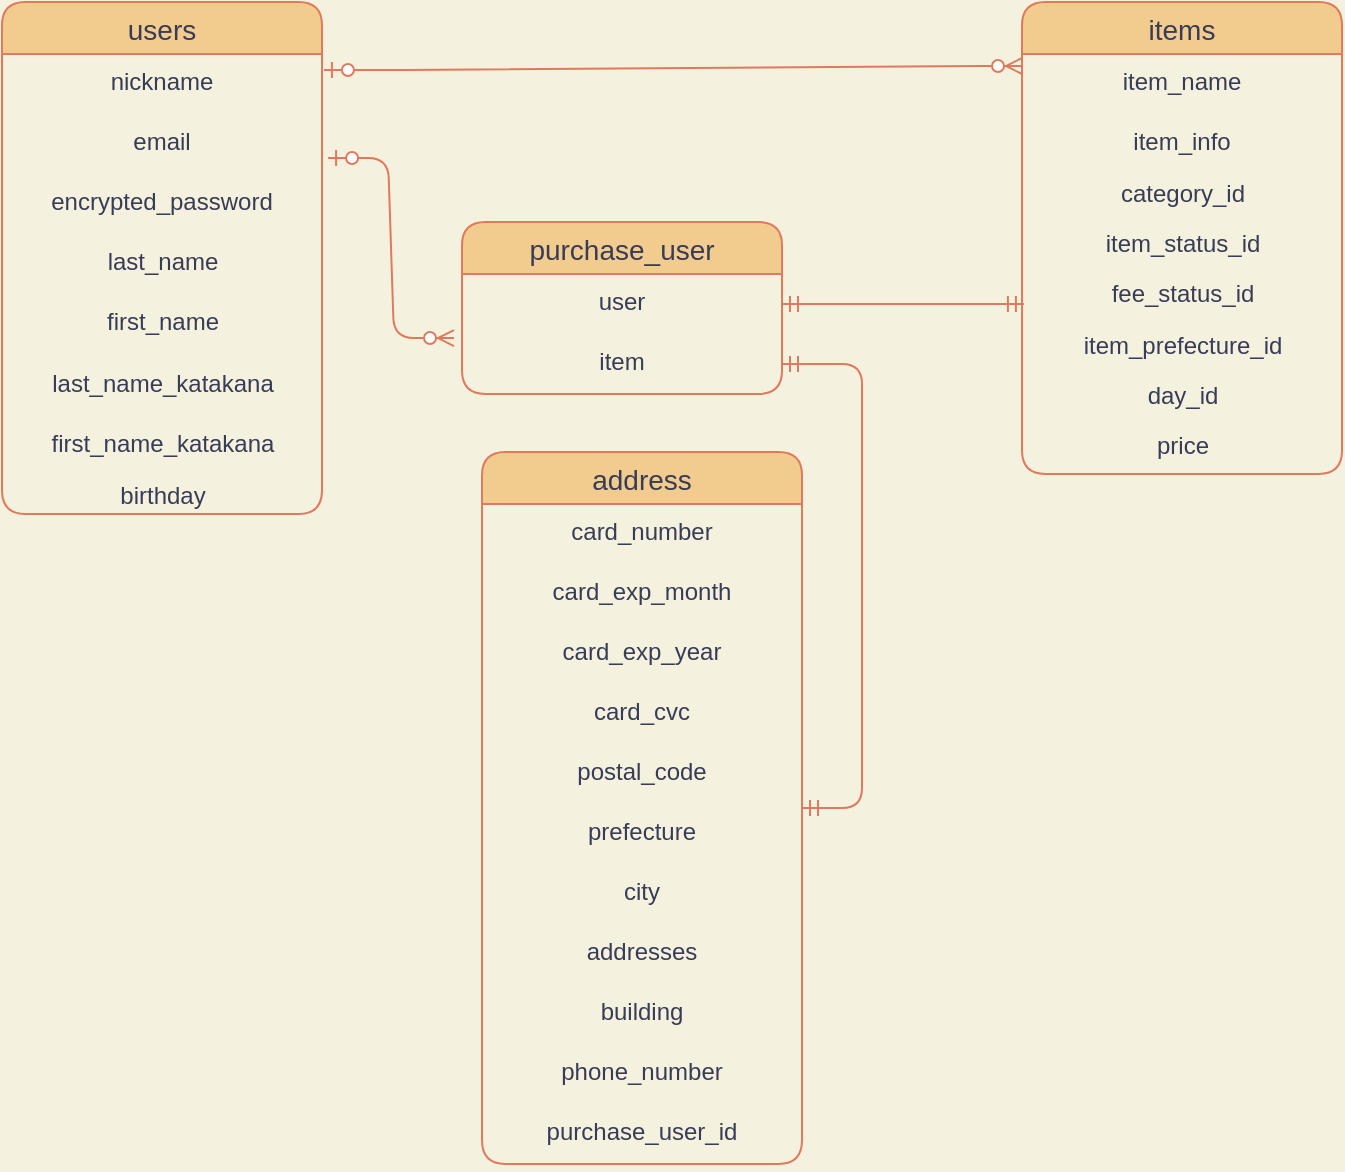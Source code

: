 <mxfile>
    <diagram id="ddmY00qZYriKyeACMEzi" name="ページ1">
        <mxGraphModel dx="1180" dy="680" grid="1" gridSize="10" guides="1" tooltips="1" connect="1" arrows="1" fold="1" page="1" pageScale="1" pageWidth="827" pageHeight="1169" background="#F4F1DE" math="0" shadow="0">
            <root>
                <mxCell id="0"/>
                <mxCell id="1" parent="0"/>
                <mxCell id="31" value="purchase_user" style="swimlane;fontStyle=0;childLayout=stackLayout;horizontal=1;startSize=26;horizontalStack=0;resizeParent=1;resizeParentMax=0;resizeLast=0;collapsible=1;marginBottom=0;align=center;fontSize=14;fillColor=#F2CC8F;strokeColor=#E07A5F;fontColor=#393C56;rounded=1;" vertex="1" parent="1">
                    <mxGeometry x="300" y="470" width="160" height="86" as="geometry"/>
                </mxCell>
                <mxCell id="32" value="user" style="text;strokeColor=none;fillColor=none;spacingLeft=4;spacingRight=4;overflow=hidden;rotatable=0;points=[[0,0.5],[1,0.5]];portConstraint=eastwest;fontSize=12;align=center;fontColor=#393C56;rounded=1;" vertex="1" parent="31">
                    <mxGeometry y="26" width="160" height="30" as="geometry"/>
                </mxCell>
                <mxCell id="33" value="item" style="text;strokeColor=none;fillColor=none;spacingLeft=4;spacingRight=4;overflow=hidden;rotatable=0;points=[[0,0.5],[1,0.5]];portConstraint=eastwest;fontSize=12;align=center;fontColor=#393C56;rounded=1;" vertex="1" parent="31">
                    <mxGeometry y="56" width="160" height="30" as="geometry"/>
                </mxCell>
                <mxCell id="35" value="address" style="swimlane;fontStyle=0;childLayout=stackLayout;horizontal=1;startSize=26;horizontalStack=0;resizeParent=1;resizeParentMax=0;resizeLast=0;collapsible=1;marginBottom=0;align=center;fontSize=14;fillColor=#F2CC8F;strokeColor=#E07A5F;fontColor=#393C56;rounded=1;" vertex="1" parent="1">
                    <mxGeometry x="310" y="585" width="160" height="356" as="geometry"/>
                </mxCell>
                <mxCell id="36" value="card_number" style="text;strokeColor=none;fillColor=none;spacingLeft=4;spacingRight=4;overflow=hidden;rotatable=0;points=[[0,0.5],[1,0.5]];portConstraint=eastwest;fontSize=12;align=center;fontColor=#393C56;rounded=1;" vertex="1" parent="35">
                    <mxGeometry y="26" width="160" height="30" as="geometry"/>
                </mxCell>
                <mxCell id="80" value="card_exp_month" style="text;strokeColor=none;fillColor=none;spacingLeft=4;spacingRight=4;overflow=hidden;rotatable=0;points=[[0,0.5],[1,0.5]];portConstraint=eastwest;fontSize=12;align=center;fontColor=#393C56;rounded=1;" vertex="1" parent="35">
                    <mxGeometry y="56" width="160" height="30" as="geometry"/>
                </mxCell>
                <mxCell id="81" value="card_exp_year" style="text;strokeColor=none;fillColor=none;spacingLeft=4;spacingRight=4;overflow=hidden;rotatable=0;points=[[0,0.5],[1,0.5]];portConstraint=eastwest;fontSize=12;align=center;fontColor=#393C56;rounded=1;" vertex="1" parent="35">
                    <mxGeometry y="86" width="160" height="30" as="geometry"/>
                </mxCell>
                <mxCell id="85" value="card_cvc" style="text;strokeColor=none;fillColor=none;spacingLeft=4;spacingRight=4;overflow=hidden;rotatable=0;points=[[0,0.5],[1,0.5]];portConstraint=eastwest;fontSize=12;align=center;fontColor=#393C56;rounded=1;" vertex="1" parent="35">
                    <mxGeometry y="116" width="160" height="30" as="geometry"/>
                </mxCell>
                <mxCell id="88" value="postal_code" style="text;strokeColor=none;fillColor=none;spacingLeft=4;spacingRight=4;overflow=hidden;rotatable=0;points=[[0,0.5],[1,0.5]];portConstraint=eastwest;fontSize=12;align=center;fontColor=#393C56;rounded=1;" vertex="1" parent="35">
                    <mxGeometry y="146" width="160" height="30" as="geometry"/>
                </mxCell>
                <mxCell id="89" value="prefecture" style="text;strokeColor=none;fillColor=none;spacingLeft=4;spacingRight=4;overflow=hidden;rotatable=0;points=[[0,0.5],[1,0.5]];portConstraint=eastwest;fontSize=12;align=center;fontColor=#393C56;rounded=1;" vertex="1" parent="35">
                    <mxGeometry y="176" width="160" height="30" as="geometry"/>
                </mxCell>
                <mxCell id="87" value="city" style="text;strokeColor=none;fillColor=none;spacingLeft=4;spacingRight=4;overflow=hidden;rotatable=0;points=[[0,0.5],[1,0.5]];portConstraint=eastwest;fontSize=12;align=center;fontColor=#393C56;rounded=1;" vertex="1" parent="35">
                    <mxGeometry y="206" width="160" height="30" as="geometry"/>
                </mxCell>
                <mxCell id="86" value="addresses" style="text;strokeColor=none;fillColor=none;spacingLeft=4;spacingRight=4;overflow=hidden;rotatable=0;points=[[0,0.5],[1,0.5]];portConstraint=eastwest;fontSize=12;align=center;fontColor=#393C56;rounded=1;" vertex="1" parent="35">
                    <mxGeometry y="236" width="160" height="30" as="geometry"/>
                </mxCell>
                <mxCell id="84" value="building" style="text;strokeColor=none;fillColor=none;spacingLeft=4;spacingRight=4;overflow=hidden;rotatable=0;points=[[0,0.5],[1,0.5]];portConstraint=eastwest;fontSize=12;align=center;fontColor=#393C56;rounded=1;" vertex="1" parent="35">
                    <mxGeometry y="266" width="160" height="30" as="geometry"/>
                </mxCell>
                <mxCell id="83" value="phone_number" style="text;strokeColor=none;fillColor=none;spacingLeft=4;spacingRight=4;overflow=hidden;rotatable=0;points=[[0,0.5],[1,0.5]];portConstraint=eastwest;fontSize=12;align=center;fontColor=#393C56;rounded=1;" vertex="1" parent="35">
                    <mxGeometry y="296" width="160" height="30" as="geometry"/>
                </mxCell>
                <mxCell id="82" value="purchase_user_id" style="text;strokeColor=none;fillColor=none;spacingLeft=4;spacingRight=4;overflow=hidden;rotatable=0;points=[[0,0.5],[1,0.5]];portConstraint=eastwest;fontSize=12;align=center;fontColor=#393C56;rounded=1;" vertex="1" parent="35">
                    <mxGeometry y="326" width="160" height="30" as="geometry"/>
                </mxCell>
                <mxCell id="40" value="" style="edgeStyle=entityRelationEdgeStyle;fontSize=12;html=1;endArrow=ERzeroToMany;startArrow=ERzeroToOne;exitX=1.006;exitY=0.267;exitDx=0;exitDy=0;strokeColor=#E07A5F;fontColor=#393C56;entryX=0;entryY=0.2;entryDx=0;entryDy=0;entryPerimeter=0;exitPerimeter=0;labelBackgroundColor=#F4F1DE;" edge="1" parent="1" source="64" target="48">
                    <mxGeometry width="100" height="100" relative="1" as="geometry">
                        <mxPoint x="200" y="265" as="sourcePoint"/>
                        <mxPoint x="550" y="260" as="targetPoint"/>
                    </mxGeometry>
                </mxCell>
                <mxCell id="41" value="" style="edgeStyle=entityRelationEdgeStyle;fontSize=12;html=1;endArrow=ERzeroToMany;startArrow=ERzeroToOne;entryX=-0.025;entryY=0.067;entryDx=0;entryDy=0;entryPerimeter=0;strokeColor=#E07A5F;fontColor=#393C56;exitX=1.019;exitY=0.733;exitDx=0;exitDy=0;exitPerimeter=0;labelBackgroundColor=#F4F1DE;" edge="1" parent="1" source="65" target="33">
                    <mxGeometry width="100" height="100" relative="1" as="geometry">
                        <mxPoint x="200" y="310" as="sourcePoint"/>
                        <mxPoint x="150" y="350" as="targetPoint"/>
                    </mxGeometry>
                </mxCell>
                <mxCell id="42" value="" style="edgeStyle=entityRelationEdgeStyle;fontSize=12;html=1;endArrow=ERmandOne;startArrow=ERmandOne;entryX=0.006;entryY=0.75;entryDx=0;entryDy=0;exitX=1;exitY=0.5;exitDx=0;exitDy=0;strokeColor=#E07A5F;fontColor=#393C56;entryPerimeter=0;labelBackgroundColor=#F4F1DE;" edge="1" parent="1" source="32" target="73">
                    <mxGeometry width="100" height="100" relative="1" as="geometry">
                        <mxPoint x="500" y="528" as="sourcePoint"/>
                        <mxPoint x="550" y="302" as="targetPoint"/>
                    </mxGeometry>
                </mxCell>
                <mxCell id="44" value="" style="edgeStyle=entityRelationEdgeStyle;fontSize=12;html=1;endArrow=ERmandOne;startArrow=ERmandOne;entryX=1;entryY=0.5;entryDx=0;entryDy=0;strokeColor=#E07A5F;fontColor=#393C56;labelBackgroundColor=#F4F1DE;" edge="1" parent="1" source="35" target="33">
                    <mxGeometry width="100" height="100" relative="1" as="geometry">
                        <mxPoint x="290" y="620" as="sourcePoint"/>
                        <mxPoint x="460" y="521" as="targetPoint"/>
                    </mxGeometry>
                </mxCell>
                <mxCell id="46" value="items" style="swimlane;fontStyle=0;childLayout=stackLayout;horizontal=1;startSize=26;horizontalStack=0;resizeParent=1;resizeParentMax=0;resizeLast=0;collapsible=1;marginBottom=0;align=center;fontSize=14;sketch=0;strokeColor=#E07A5F;fillColor=#F2CC8F;fontColor=#393C56;rounded=1;" vertex="1" parent="1">
                    <mxGeometry x="580" y="360" width="160" height="236" as="geometry"/>
                </mxCell>
                <mxCell id="48" value="item_name" style="text;strokeColor=none;fillColor=none;spacingLeft=4;spacingRight=4;overflow=hidden;rotatable=0;points=[[0,0.5],[1,0.5]];portConstraint=eastwest;fontSize=12;fontColor=#393C56;align=center;rounded=1;" vertex="1" parent="46">
                    <mxGeometry y="26" width="160" height="30" as="geometry"/>
                </mxCell>
                <mxCell id="49" value="item_info" style="text;strokeColor=none;fillColor=none;spacingLeft=4;spacingRight=4;overflow=hidden;rotatable=0;points=[[0,0.5],[1,0.5]];portConstraint=eastwest;fontSize=12;fontColor=#393C56;align=center;rounded=1;" vertex="1" parent="46">
                    <mxGeometry y="56" width="160" height="30" as="geometry"/>
                </mxCell>
                <mxCell id="71" value="category_id" style="text;html=1;resizable=0;autosize=1;align=center;verticalAlign=middle;points=[];fillColor=none;strokeColor=none;sketch=0;fontColor=#393C56;rounded=1;" vertex="1" parent="46">
                    <mxGeometry y="86" width="160" height="20" as="geometry"/>
                </mxCell>
                <mxCell id="72" value="item_status_id" style="text;html=1;resizable=0;autosize=1;align=center;verticalAlign=middle;points=[];fillColor=none;strokeColor=none;sketch=0;fontColor=#393C56;rounded=1;spacingLeft=4;spacingRight=4;spacingTop=4;spacingBottom=4;" vertex="1" parent="46">
                    <mxGeometry y="106" width="160" height="30" as="geometry"/>
                </mxCell>
                <mxCell id="73" value="fee_status_id" style="text;html=1;resizable=0;autosize=1;align=center;verticalAlign=middle;points=[];fillColor=none;strokeColor=none;sketch=0;fontColor=#393C56;rounded=1;spacingLeft=4;spacingRight=4;spacingBottom=2;spacingTop=2;" vertex="1" parent="46">
                    <mxGeometry y="136" width="160" height="20" as="geometry"/>
                </mxCell>
                <mxCell id="74" value="item_prefecture_id" style="text;html=1;resizable=0;autosize=1;align=center;verticalAlign=middle;points=[];fillColor=none;strokeColor=none;sketch=0;fontColor=#393C56;rounded=1;spacingLeft=4;spacingRight=4;spacingTop=4;spacingBottom=2;" vertex="1" parent="46">
                    <mxGeometry y="156" width="160" height="30" as="geometry"/>
                </mxCell>
                <mxCell id="75" value="day_id" style="text;html=1;resizable=0;autosize=1;align=center;verticalAlign=middle;points=[];fillColor=none;strokeColor=none;sketch=0;fontColor=#393C56;rounded=1;spacingTop=3;spacingBottom=2;" vertex="1" parent="46">
                    <mxGeometry y="186" width="160" height="20" as="geometry"/>
                </mxCell>
                <mxCell id="76" value="price" style="text;html=1;resizable=0;autosize=1;align=center;verticalAlign=middle;points=[];fillColor=none;strokeColor=none;sketch=0;fontColor=#393C56;rounded=1;spacingTop=4;spacingBottom=2;" vertex="1" parent="46">
                    <mxGeometry y="206" width="160" height="30" as="geometry"/>
                </mxCell>
                <mxCell id="63" value="users" style="swimlane;fontStyle=0;childLayout=stackLayout;horizontal=1;startSize=26;horizontalStack=0;resizeParent=1;resizeParentMax=0;resizeLast=0;collapsible=1;marginBottom=0;align=center;fontSize=14;sketch=0;strokeColor=#E07A5F;fillColor=#F2CC8F;fontColor=#393C56;rounded=1;" vertex="1" parent="1">
                    <mxGeometry x="70" y="360" width="160" height="256" as="geometry"/>
                </mxCell>
                <mxCell id="64" value="nickname" style="text;strokeColor=none;fillColor=none;spacingLeft=4;spacingRight=4;overflow=hidden;rotatable=0;points=[[0,0.5],[1,0.5]];portConstraint=eastwest;fontSize=12;fontColor=#393C56;align=center;rounded=1;" vertex="1" parent="63">
                    <mxGeometry y="26" width="160" height="30" as="geometry"/>
                </mxCell>
                <mxCell id="65" value="email" style="text;strokeColor=none;fillColor=none;spacingLeft=4;spacingRight=4;overflow=hidden;rotatable=0;points=[[0,0.5],[1,0.5]];portConstraint=eastwest;fontSize=12;fontColor=#393C56;align=center;rounded=1;" vertex="1" parent="63">
                    <mxGeometry y="56" width="160" height="30" as="geometry"/>
                </mxCell>
                <mxCell id="66" value="encrypted_password" style="text;strokeColor=none;fillColor=none;spacingLeft=4;spacingRight=4;overflow=hidden;rotatable=0;points=[[0,0.5],[1,0.5]];portConstraint=eastwest;fontSize=12;fontColor=#393C56;align=center;rounded=1;" vertex="1" parent="63">
                    <mxGeometry y="86" width="160" height="30" as="geometry"/>
                </mxCell>
                <mxCell id="68" value="last_name" style="text;html=1;resizable=0;autosize=1;align=center;verticalAlign=middle;points=[];fillColor=none;strokeColor=none;sketch=0;fontColor=#393C56;rounded=1;spacingBottom=4;spacingTop=2;" vertex="1" parent="63">
                    <mxGeometry y="116" width="160" height="30" as="geometry"/>
                </mxCell>
                <mxCell id="67" value="first_name" style="text;html=1;resizable=0;autosize=1;align=center;verticalAlign=middle;points=[];fillColor=none;strokeColor=none;sketch=0;fontColor=#393C56;rounded=1;spacingBottom=4;spacingTop=2;" vertex="1" parent="63">
                    <mxGeometry y="146" width="160" height="30" as="geometry"/>
                </mxCell>
                <mxCell id="92" value="last_name_katakana" style="text;html=1;resizable=0;autosize=1;align=center;verticalAlign=middle;points=[];fillColor=none;strokeColor=none;sketch=0;fontColor=#393C56;rounded=1;spacingBottom=4;spacingTop=3;" vertex="1" parent="63">
                    <mxGeometry y="176" width="160" height="30" as="geometry"/>
                </mxCell>
                <mxCell id="69" value="first_name_katakana" style="text;html=1;resizable=0;autosize=1;align=center;verticalAlign=middle;points=[];fillColor=none;strokeColor=none;sketch=0;fontColor=#393C56;rounded=1;spacingBottom=4;spacingTop=3;" vertex="1" parent="63">
                    <mxGeometry y="206" width="160" height="30" as="geometry"/>
                </mxCell>
                <mxCell id="70" value="birthday" style="text;html=1;resizable=0;autosize=1;align=center;verticalAlign=middle;points=[];fillColor=none;strokeColor=none;sketch=0;fontColor=#393C56;rounded=1;spacingTop=2;" vertex="1" parent="63">
                    <mxGeometry y="236" width="160" height="20" as="geometry"/>
                </mxCell>
            </root>
        </mxGraphModel>
    </diagram>
</mxfile>